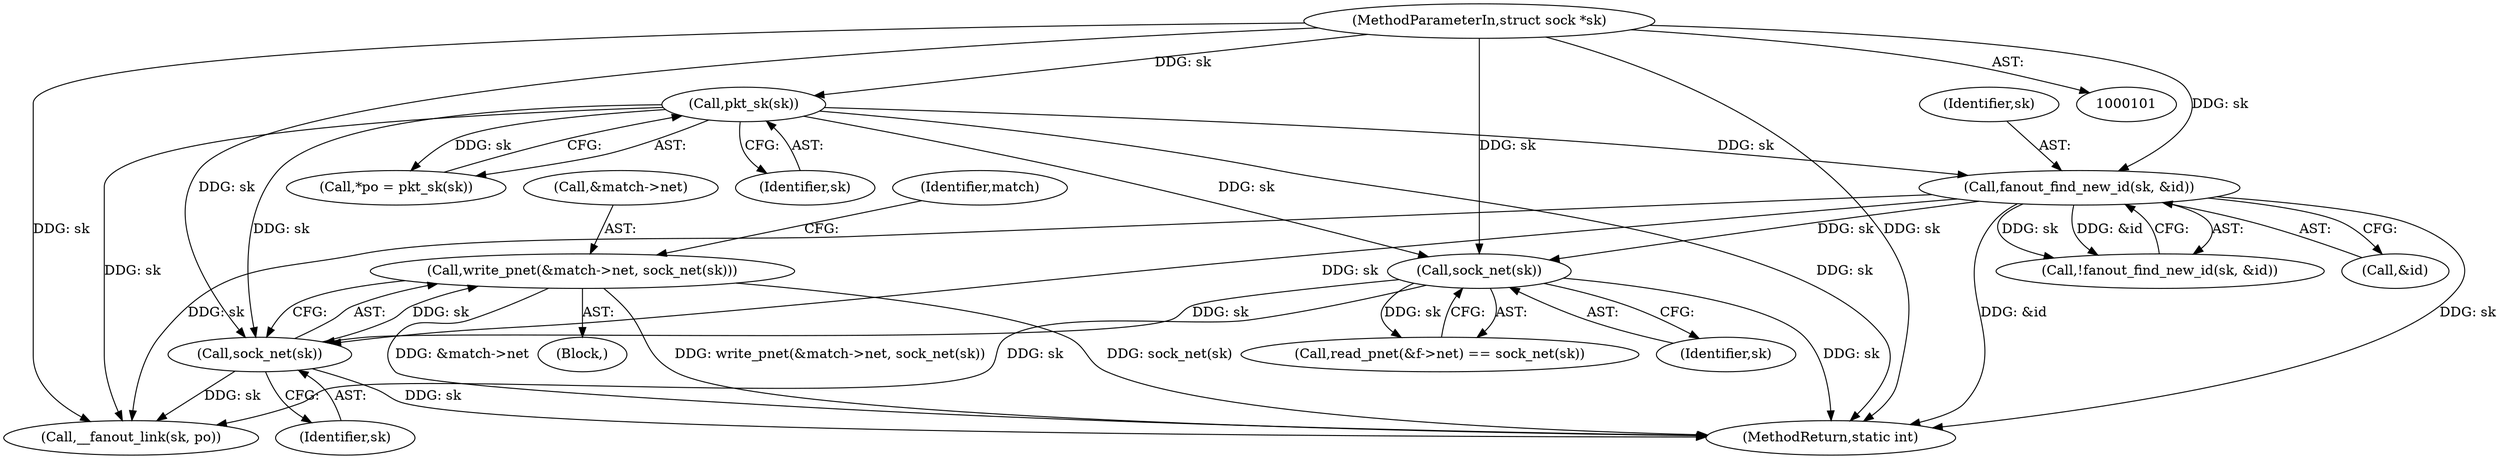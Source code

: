 digraph "0_linux_008ba2a13f2d04c947adc536d19debb8fe66f110@API" {
"1000301" [label="(Call,write_pnet(&match->net, sock_net(sk)))"];
"1000306" [label="(Call,sock_net(sk))"];
"1000113" [label="(Call,pkt_sk(sk))"];
"1000102" [label="(MethodParameterIn,struct sock *sk)"];
"1000262" [label="(Call,sock_net(sk))"];
"1000229" [label="(Call,fanout_find_new_id(sk, &id))"];
"1000228" [label="(Call,!fanout_find_new_id(sk, &id))"];
"1000307" [label="(Identifier,sk)"];
"1000114" [label="(Identifier,sk)"];
"1000310" [label="(Identifier,match)"];
"1000102" [label="(MethodParameterIn,struct sock *sk)"];
"1000230" [label="(Identifier,sk)"];
"1000302" [label="(Call,&match->net)"];
"1000113" [label="(Call,pkt_sk(sk))"];
"1000262" [label="(Call,sock_net(sk))"];
"1000231" [label="(Call,&id)"];
"1000229" [label="(Call,fanout_find_new_id(sk, &id))"];
"1000256" [label="(Call,read_pnet(&f->net) == sock_net(sk))"];
"1000263" [label="(Identifier,sk)"];
"1000111" [label="(Call,*po = pkt_sk(sk))"];
"1000301" [label="(Call,write_pnet(&match->net, sock_net(sk)))"];
"1000306" [label="(Call,sock_net(sk))"];
"1000285" [label="(Block,)"];
"1000470" [label="(Call,__fanout_link(sk, po))"];
"1000516" [label="(MethodReturn,static int)"];
"1000301" -> "1000285"  [label="AST: "];
"1000301" -> "1000306"  [label="CFG: "];
"1000302" -> "1000301"  [label="AST: "];
"1000306" -> "1000301"  [label="AST: "];
"1000310" -> "1000301"  [label="CFG: "];
"1000301" -> "1000516"  [label="DDG: write_pnet(&match->net, sock_net(sk))"];
"1000301" -> "1000516"  [label="DDG: sock_net(sk)"];
"1000301" -> "1000516"  [label="DDG: &match->net"];
"1000306" -> "1000301"  [label="DDG: sk"];
"1000306" -> "1000307"  [label="CFG: "];
"1000307" -> "1000306"  [label="AST: "];
"1000306" -> "1000516"  [label="DDG: sk"];
"1000113" -> "1000306"  [label="DDG: sk"];
"1000262" -> "1000306"  [label="DDG: sk"];
"1000229" -> "1000306"  [label="DDG: sk"];
"1000102" -> "1000306"  [label="DDG: sk"];
"1000306" -> "1000470"  [label="DDG: sk"];
"1000113" -> "1000111"  [label="AST: "];
"1000113" -> "1000114"  [label="CFG: "];
"1000114" -> "1000113"  [label="AST: "];
"1000111" -> "1000113"  [label="CFG: "];
"1000113" -> "1000516"  [label="DDG: sk"];
"1000113" -> "1000111"  [label="DDG: sk"];
"1000102" -> "1000113"  [label="DDG: sk"];
"1000113" -> "1000229"  [label="DDG: sk"];
"1000113" -> "1000262"  [label="DDG: sk"];
"1000113" -> "1000470"  [label="DDG: sk"];
"1000102" -> "1000101"  [label="AST: "];
"1000102" -> "1000516"  [label="DDG: sk"];
"1000102" -> "1000229"  [label="DDG: sk"];
"1000102" -> "1000262"  [label="DDG: sk"];
"1000102" -> "1000470"  [label="DDG: sk"];
"1000262" -> "1000256"  [label="AST: "];
"1000262" -> "1000263"  [label="CFG: "];
"1000263" -> "1000262"  [label="AST: "];
"1000256" -> "1000262"  [label="CFG: "];
"1000262" -> "1000516"  [label="DDG: sk"];
"1000262" -> "1000256"  [label="DDG: sk"];
"1000229" -> "1000262"  [label="DDG: sk"];
"1000262" -> "1000470"  [label="DDG: sk"];
"1000229" -> "1000228"  [label="AST: "];
"1000229" -> "1000231"  [label="CFG: "];
"1000230" -> "1000229"  [label="AST: "];
"1000231" -> "1000229"  [label="AST: "];
"1000228" -> "1000229"  [label="CFG: "];
"1000229" -> "1000516"  [label="DDG: &id"];
"1000229" -> "1000516"  [label="DDG: sk"];
"1000229" -> "1000228"  [label="DDG: sk"];
"1000229" -> "1000228"  [label="DDG: &id"];
"1000229" -> "1000470"  [label="DDG: sk"];
}

